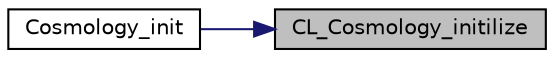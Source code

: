 digraph "CL_Cosmology_initilize"
{
 // LATEX_PDF_SIZE
  edge [fontname="Helvetica",fontsize="10",labelfontname="Helvetica",labelfontsize="10"];
  node [fontname="Helvetica",fontsize="10",shape=record];
  rankdir="RL";
  Node1 [label="CL_Cosmology_initilize",height=0.2,width=0.4,color="black", fillcolor="grey75", style="filled", fontcolor="black",tooltip="Allocate memory and initialize the CLASS cosmology structure."];
  Node1 -> Node2 [dir="back",color="midnightblue",fontsize="10",style="solid"];
  Node2 [label="Cosmology_init",height=0.2,width=0.4,color="black", fillcolor="white", style="filled",URL="$d6/d32/cosmology_8c.html#aa53f8d5dc0166fea635a87b2b2ad98ac",tooltip="Allocate memory and initialize the cosmology structure, which includes the CLASS cosmology structure ..."];
}

